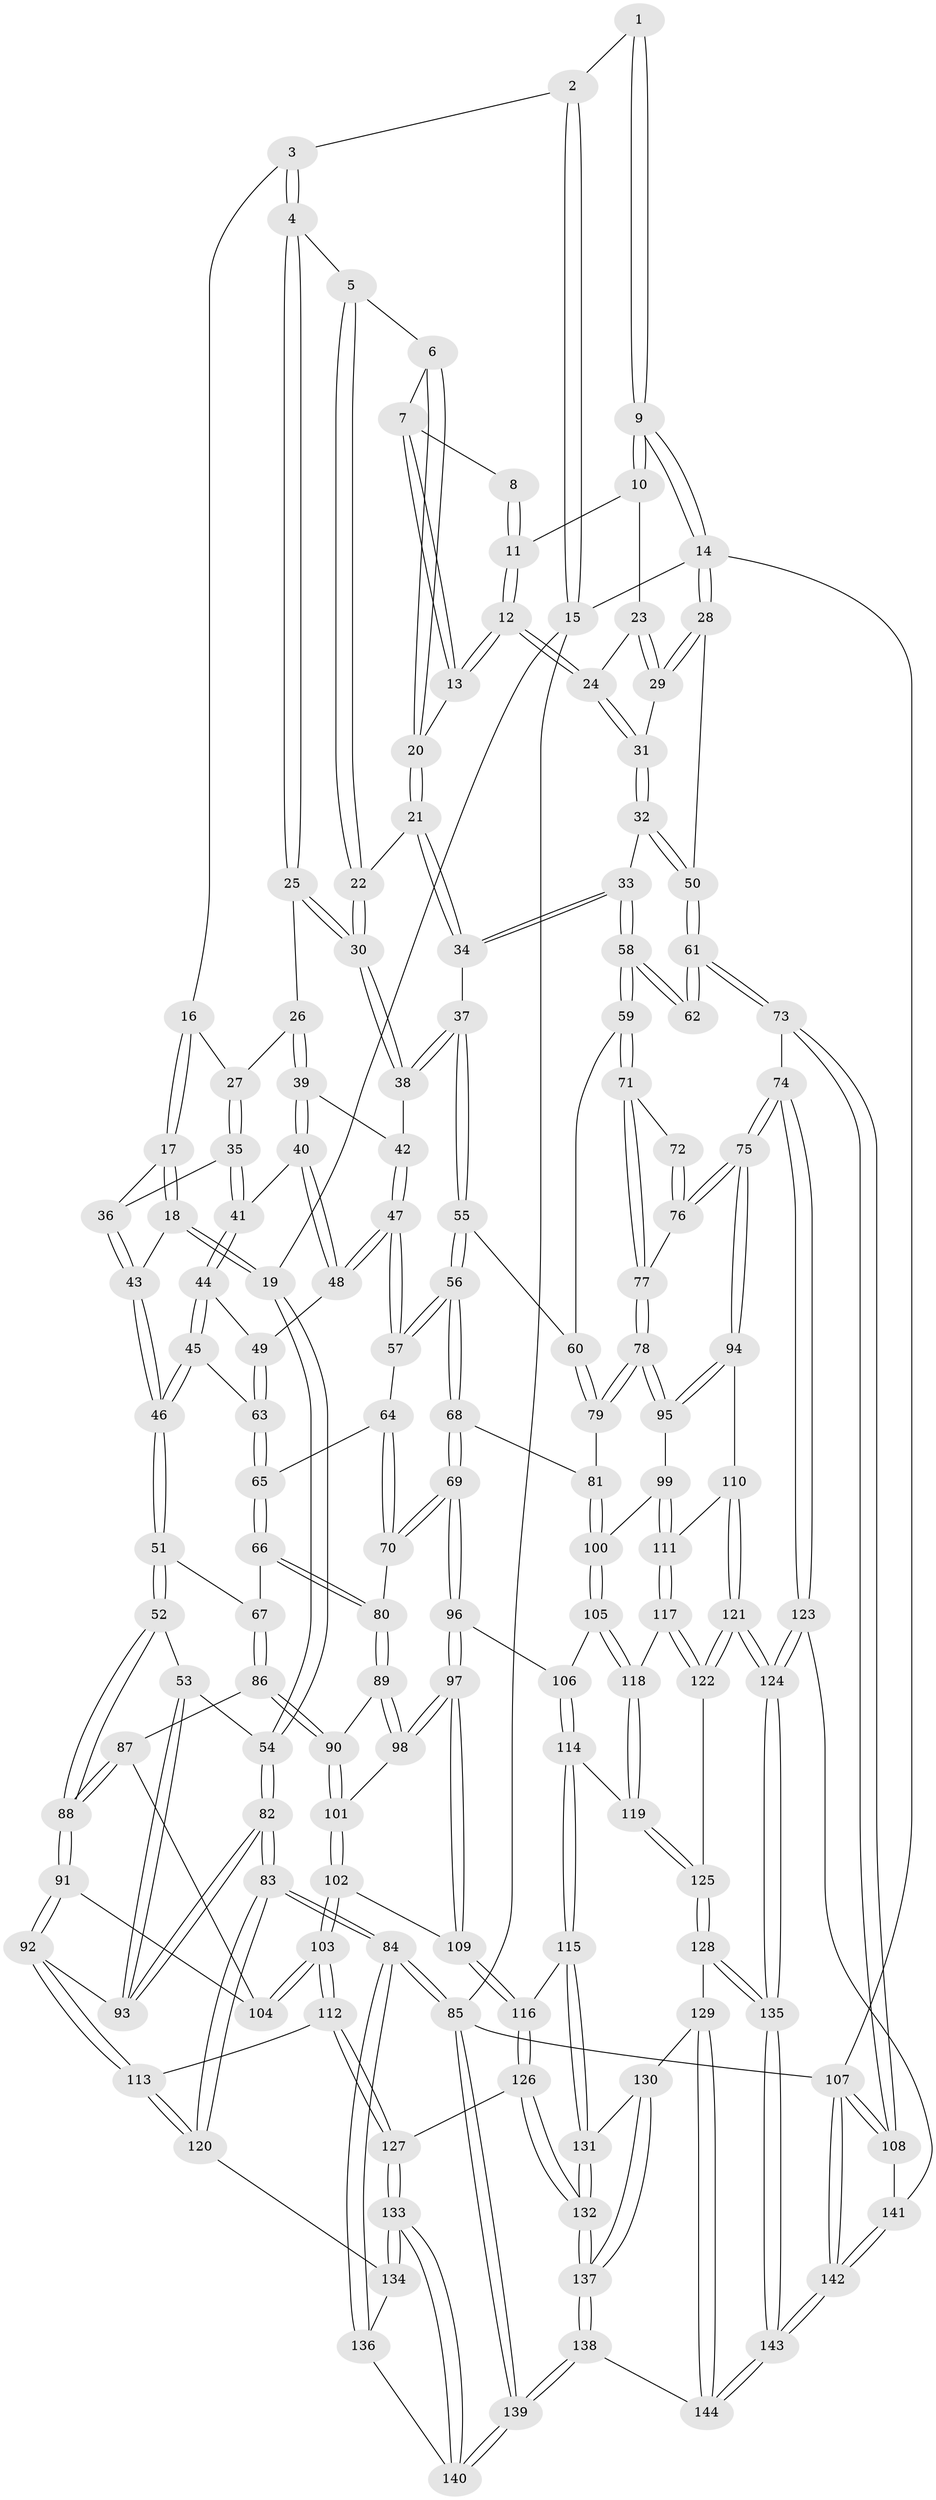 // Generated by graph-tools (version 1.1) at 2025/27/03/09/25 03:27:13]
// undirected, 144 vertices, 357 edges
graph export_dot {
graph [start="1"]
  node [color=gray90,style=filled];
  1 [pos="+0.7996039313984518+0"];
  2 [pos="+0.49658640552782596+0"];
  3 [pos="+0.49679860198084275+0"];
  4 [pos="+0.5474531120505093+0.024728078045688846"];
  5 [pos="+0.724512502062733+0.06105076459774545"];
  6 [pos="+0.7252179934800631+0.06106305406889994"];
  7 [pos="+0.7523804616062246+0.04728841310087958"];
  8 [pos="+0.7833456331192653+0"];
  9 [pos="+1+0"];
  10 [pos="+0.9867931711294597+3.4838040481521726e-07"];
  11 [pos="+0.8658060867120247+0.08815258859487013"];
  12 [pos="+0.8403901265918418+0.13502759418231863"];
  13 [pos="+0.8237177364820641+0.1308746514393886"];
  14 [pos="+1+0"];
  15 [pos="+0+0"];
  16 [pos="+0.33131747413987456+0.09863613478732024"];
  17 [pos="+0.2674876516718872+0.1326547847536157"];
  18 [pos="+0.05622012532151586+0.0347196689011519"];
  19 [pos="+0+0"];
  20 [pos="+0.7336486096041249+0.15391889734772546"];
  21 [pos="+0.7111046076743366+0.17302328819750457"];
  22 [pos="+0.6577262942330668+0.16568958691700333"];
  23 [pos="+0.9492749453089198+0.14679008826338438"];
  24 [pos="+0.8535180274625028+0.163237851766415"];
  25 [pos="+0.5463323637863459+0.09315681870017789"];
  26 [pos="+0.4814103973261061+0.15410677463795633"];
  27 [pos="+0.45015600432388414+0.15612171663559507"];
  28 [pos="+1+0.2557263201240467"];
  29 [pos="+1+0.2140989675185558"];
  30 [pos="+0.6118003707280625+0.16506783941716222"];
  31 [pos="+0.8583606683112627+0.2579832432141318"];
  32 [pos="+0.8451106235497031+0.2846968024475124"];
  33 [pos="+0.823010126260243+0.31123821813002045"];
  34 [pos="+0.7736236647731751+0.2918437797444664"];
  35 [pos="+0.33698588330094603+0.22355083227662256"];
  36 [pos="+0.28173508153697885+0.16561479715871028"];
  37 [pos="+0.6161760082817576+0.31093021395260134"];
  38 [pos="+0.6139150563455695+0.30664017478989763"];
  39 [pos="+0.47314919389732313+0.24171108199878424"];
  40 [pos="+0.4082830131811973+0.28001691773767684"];
  41 [pos="+0.3437304370481967+0.25568705588946977"];
  42 [pos="+0.5019897428274364+0.2756607306135435"];
  43 [pos="+0.20367727024313806+0.3129058167440744"];
  44 [pos="+0.27836737828132924+0.3546300505539725"];
  45 [pos="+0.27573755747049267+0.3558111224269714"];
  46 [pos="+0.21170746780620667+0.3753922061484265"];
  47 [pos="+0.4540827537372878+0.38964845480535015"];
  48 [pos="+0.4302351714496049+0.37764761118491763"];
  49 [pos="+0.3887075851633838+0.38246748684474396"];
  50 [pos="+1+0.3761134692547264"];
  51 [pos="+0.1756818016334088+0.41829926419353947"];
  52 [pos="+0.14022563890789547+0.43378566821260295"];
  53 [pos="+0.0018940698075064863+0.3944654385032272"];
  54 [pos="+0+0.31247807012589235"];
  55 [pos="+0.589596195096776+0.4364767499760349"];
  56 [pos="+0.5575834206455768+0.4589061326589427"];
  57 [pos="+0.49329349838426195+0.4316361810586764"];
  58 [pos="+0.8276078990525976+0.3476147069722081"];
  59 [pos="+0.7495791405099801+0.45584507410018155"];
  60 [pos="+0.6893777528784372+0.45803682350932834"];
  61 [pos="+1+0.5043874193115091"];
  62 [pos="+0.9463349937015785+0.440175475358627"];
  63 [pos="+0.35754354944873734+0.46116140662417715"];
  64 [pos="+0.4034499372962744+0.4843732739830261"];
  65 [pos="+0.3573143681275259+0.4965718840782011"];
  66 [pos="+0.337364239962338+0.5160778342832575"];
  67 [pos="+0.31358171935695817+0.5173320799334188"];
  68 [pos="+0.5500776536533096+0.5207641319769751"];
  69 [pos="+0.5245569999456818+0.5628666323394688"];
  70 [pos="+0.43572664328660365+0.5558956208026011"];
  71 [pos="+0.7814149230985887+0.5129507872223276"];
  72 [pos="+0.9187897454335995+0.46466663216393234"];
  73 [pos="+1+0.6608877516364305"];
  74 [pos="+0.9889671527176411+0.6965861724306637"];
  75 [pos="+0.9823672292562003+0.6949645401939221"];
  76 [pos="+0.8589442890972688+0.5535908190294588"];
  77 [pos="+0.7874872525271321+0.5342402581695863"];
  78 [pos="+0.7588493101577795+0.6061271151488579"];
  79 [pos="+0.6881477413545866+0.5745990911175219"];
  80 [pos="+0.38118065142527097+0.5689252787637444"];
  81 [pos="+0.6393743684729118+0.5874847203283856"];
  82 [pos="+0+0.8068378582585064"];
  83 [pos="+0+0.898384268419137"];
  84 [pos="+0+1"];
  85 [pos="+0+1"];
  86 [pos="+0.2851668118896391+0.5874951209247709"];
  87 [pos="+0.2627249252083238+0.5938810676663961"];
  88 [pos="+0.14553981672957048+0.5665069345920449"];
  89 [pos="+0.38015436114204865+0.5988085232026612"];
  90 [pos="+0.30513941556641366+0.6155214802547699"];
  91 [pos="+0.12796977963192202+0.6215067922749027"];
  92 [pos="+0.11396450774333153+0.6546585834899146"];
  93 [pos="+0.03687912897118705+0.6757231967805553"];
  94 [pos="+0.8212826420254496+0.6986241782540042"];
  95 [pos="+0.7607451025693285+0.6264520478634878"];
  96 [pos="+0.5188858996480693+0.595257295080672"];
  97 [pos="+0.4290141850580027+0.6799955196098696"];
  98 [pos="+0.3973912142674177+0.6412108880621282"];
  99 [pos="+0.6715785559279691+0.6640173788212226"];
  100 [pos="+0.6546168515239682+0.6669221850483134"];
  101 [pos="+0.3087453745941335+0.6435796565556847"];
  102 [pos="+0.27529060103370157+0.747606797910323"];
  103 [pos="+0.2666695445610721+0.7513102814243428"];
  104 [pos="+0.24968292226373445+0.6340865533827124"];
  105 [pos="+0.6496496236810488+0.6722374333759662"];
  106 [pos="+0.5710731485418986+0.669990669937646"];
  107 [pos="+1+1"];
  108 [pos="+1+1"];
  109 [pos="+0.41878672618120133+0.7396917889522814"];
  110 [pos="+0.7765702671180655+0.7492694255574692"];
  111 [pos="+0.7576117025036159+0.7522365480842734"];
  112 [pos="+0.24125974579929108+0.7681705035986696"];
  113 [pos="+0.22828552878165945+0.7702262275545947"];
  114 [pos="+0.5337311542917538+0.7848928661307861"];
  115 [pos="+0.5190288126159055+0.7934536227552095"];
  116 [pos="+0.43642028016078327+0.7602178650610438"];
  117 [pos="+0.7019404352575157+0.7714814325210498"];
  118 [pos="+0.6547524215277641+0.7494625248128121"];
  119 [pos="+0.5928123941937645+0.7831051662269284"];
  120 [pos="+0.17483808050664063+0.8447624494638541"];
  121 [pos="+0.805235110911171+0.8975362150958309"];
  122 [pos="+0.6893743202108474+0.8639107739349144"];
  123 [pos="+0.859611326547773+0.8996559423339866"];
  124 [pos="+0.8177336581957005+0.910630147658752"];
  125 [pos="+0.6695661657632954+0.8726980648291982"];
  126 [pos="+0.3771403907474273+0.8978465209561365"];
  127 [pos="+0.33912017419182444+0.896205214119528"];
  128 [pos="+0.6327900599950147+0.9184416136117582"];
  129 [pos="+0.6141008960740466+0.9254186905992047"];
  130 [pos="+0.6043222777599307+0.9228491919427861"];
  131 [pos="+0.5231072116863675+0.8287346716910022"];
  132 [pos="+0.4449475436598817+0.9643263442865232"];
  133 [pos="+0.28112752443766686+0.9581038243855343"];
  134 [pos="+0.17552907929955222+0.8472178893272275"];
  135 [pos="+0.7742621351892408+1"];
  136 [pos="+0.1669436453376793+0.9435802924668938"];
  137 [pos="+0.45631858809307263+1"];
  138 [pos="+0.43001803773767466+1"];
  139 [pos="+0.2864997462080713+1"];
  140 [pos="+0.2607045873821905+1"];
  141 [pos="+0.8840480799175265+0.9135098867938336"];
  142 [pos="+1+1"];
  143 [pos="+0.7644067311715942+1"];
  144 [pos="+0.6244426499948934+1"];
  1 -- 2;
  1 -- 9;
  1 -- 9;
  2 -- 3;
  2 -- 15;
  2 -- 15;
  3 -- 4;
  3 -- 4;
  3 -- 16;
  4 -- 5;
  4 -- 25;
  4 -- 25;
  5 -- 6;
  5 -- 22;
  5 -- 22;
  6 -- 7;
  6 -- 20;
  6 -- 20;
  7 -- 8;
  7 -- 13;
  7 -- 13;
  8 -- 11;
  8 -- 11;
  9 -- 10;
  9 -- 10;
  9 -- 14;
  9 -- 14;
  10 -- 11;
  10 -- 23;
  11 -- 12;
  11 -- 12;
  12 -- 13;
  12 -- 13;
  12 -- 24;
  12 -- 24;
  13 -- 20;
  14 -- 15;
  14 -- 28;
  14 -- 28;
  14 -- 107;
  15 -- 19;
  15 -- 85;
  16 -- 17;
  16 -- 17;
  16 -- 27;
  17 -- 18;
  17 -- 18;
  17 -- 36;
  18 -- 19;
  18 -- 19;
  18 -- 43;
  19 -- 54;
  19 -- 54;
  20 -- 21;
  20 -- 21;
  21 -- 22;
  21 -- 34;
  21 -- 34;
  22 -- 30;
  22 -- 30;
  23 -- 24;
  23 -- 29;
  23 -- 29;
  24 -- 31;
  24 -- 31;
  25 -- 26;
  25 -- 30;
  25 -- 30;
  26 -- 27;
  26 -- 39;
  26 -- 39;
  27 -- 35;
  27 -- 35;
  28 -- 29;
  28 -- 29;
  28 -- 50;
  29 -- 31;
  30 -- 38;
  30 -- 38;
  31 -- 32;
  31 -- 32;
  32 -- 33;
  32 -- 50;
  32 -- 50;
  33 -- 34;
  33 -- 34;
  33 -- 58;
  33 -- 58;
  34 -- 37;
  35 -- 36;
  35 -- 41;
  35 -- 41;
  36 -- 43;
  36 -- 43;
  37 -- 38;
  37 -- 38;
  37 -- 55;
  37 -- 55;
  38 -- 42;
  39 -- 40;
  39 -- 40;
  39 -- 42;
  40 -- 41;
  40 -- 48;
  40 -- 48;
  41 -- 44;
  41 -- 44;
  42 -- 47;
  42 -- 47;
  43 -- 46;
  43 -- 46;
  44 -- 45;
  44 -- 45;
  44 -- 49;
  45 -- 46;
  45 -- 46;
  45 -- 63;
  46 -- 51;
  46 -- 51;
  47 -- 48;
  47 -- 48;
  47 -- 57;
  47 -- 57;
  48 -- 49;
  49 -- 63;
  49 -- 63;
  50 -- 61;
  50 -- 61;
  51 -- 52;
  51 -- 52;
  51 -- 67;
  52 -- 53;
  52 -- 88;
  52 -- 88;
  53 -- 54;
  53 -- 93;
  53 -- 93;
  54 -- 82;
  54 -- 82;
  55 -- 56;
  55 -- 56;
  55 -- 60;
  56 -- 57;
  56 -- 57;
  56 -- 68;
  56 -- 68;
  57 -- 64;
  58 -- 59;
  58 -- 59;
  58 -- 62;
  58 -- 62;
  59 -- 60;
  59 -- 71;
  59 -- 71;
  60 -- 79;
  60 -- 79;
  61 -- 62;
  61 -- 62;
  61 -- 73;
  61 -- 73;
  63 -- 65;
  63 -- 65;
  64 -- 65;
  64 -- 70;
  64 -- 70;
  65 -- 66;
  65 -- 66;
  66 -- 67;
  66 -- 80;
  66 -- 80;
  67 -- 86;
  67 -- 86;
  68 -- 69;
  68 -- 69;
  68 -- 81;
  69 -- 70;
  69 -- 70;
  69 -- 96;
  69 -- 96;
  70 -- 80;
  71 -- 72;
  71 -- 77;
  71 -- 77;
  72 -- 76;
  72 -- 76;
  73 -- 74;
  73 -- 108;
  73 -- 108;
  74 -- 75;
  74 -- 75;
  74 -- 123;
  74 -- 123;
  75 -- 76;
  75 -- 76;
  75 -- 94;
  75 -- 94;
  76 -- 77;
  77 -- 78;
  77 -- 78;
  78 -- 79;
  78 -- 79;
  78 -- 95;
  78 -- 95;
  79 -- 81;
  80 -- 89;
  80 -- 89;
  81 -- 100;
  81 -- 100;
  82 -- 83;
  82 -- 83;
  82 -- 93;
  82 -- 93;
  83 -- 84;
  83 -- 84;
  83 -- 120;
  83 -- 120;
  84 -- 85;
  84 -- 85;
  84 -- 136;
  84 -- 136;
  85 -- 139;
  85 -- 139;
  85 -- 107;
  86 -- 87;
  86 -- 90;
  86 -- 90;
  87 -- 88;
  87 -- 88;
  87 -- 104;
  88 -- 91;
  88 -- 91;
  89 -- 90;
  89 -- 98;
  89 -- 98;
  90 -- 101;
  90 -- 101;
  91 -- 92;
  91 -- 92;
  91 -- 104;
  92 -- 93;
  92 -- 113;
  92 -- 113;
  94 -- 95;
  94 -- 95;
  94 -- 110;
  95 -- 99;
  96 -- 97;
  96 -- 97;
  96 -- 106;
  97 -- 98;
  97 -- 98;
  97 -- 109;
  97 -- 109;
  98 -- 101;
  99 -- 100;
  99 -- 111;
  99 -- 111;
  100 -- 105;
  100 -- 105;
  101 -- 102;
  101 -- 102;
  102 -- 103;
  102 -- 103;
  102 -- 109;
  103 -- 104;
  103 -- 104;
  103 -- 112;
  103 -- 112;
  105 -- 106;
  105 -- 118;
  105 -- 118;
  106 -- 114;
  106 -- 114;
  107 -- 108;
  107 -- 108;
  107 -- 142;
  107 -- 142;
  108 -- 141;
  109 -- 116;
  109 -- 116;
  110 -- 111;
  110 -- 121;
  110 -- 121;
  111 -- 117;
  111 -- 117;
  112 -- 113;
  112 -- 127;
  112 -- 127;
  113 -- 120;
  113 -- 120;
  114 -- 115;
  114 -- 115;
  114 -- 119;
  115 -- 116;
  115 -- 131;
  115 -- 131;
  116 -- 126;
  116 -- 126;
  117 -- 118;
  117 -- 122;
  117 -- 122;
  118 -- 119;
  118 -- 119;
  119 -- 125;
  119 -- 125;
  120 -- 134;
  121 -- 122;
  121 -- 122;
  121 -- 124;
  121 -- 124;
  122 -- 125;
  123 -- 124;
  123 -- 124;
  123 -- 141;
  124 -- 135;
  124 -- 135;
  125 -- 128;
  125 -- 128;
  126 -- 127;
  126 -- 132;
  126 -- 132;
  127 -- 133;
  127 -- 133;
  128 -- 129;
  128 -- 135;
  128 -- 135;
  129 -- 130;
  129 -- 144;
  129 -- 144;
  130 -- 131;
  130 -- 137;
  130 -- 137;
  131 -- 132;
  131 -- 132;
  132 -- 137;
  132 -- 137;
  133 -- 134;
  133 -- 134;
  133 -- 140;
  133 -- 140;
  134 -- 136;
  135 -- 143;
  135 -- 143;
  136 -- 140;
  137 -- 138;
  137 -- 138;
  138 -- 139;
  138 -- 139;
  138 -- 144;
  139 -- 140;
  139 -- 140;
  141 -- 142;
  141 -- 142;
  142 -- 143;
  142 -- 143;
  143 -- 144;
  143 -- 144;
}
